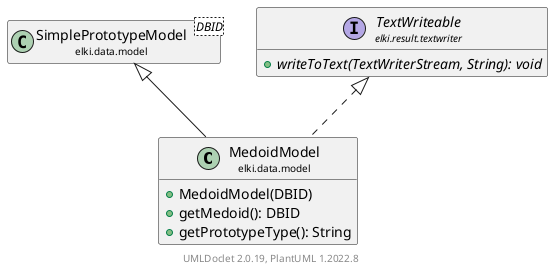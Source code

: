 @startuml
    remove .*\.(Instance|Par|Parameterizer|Factory)$
    set namespaceSeparator none
    hide empty fields
    hide empty methods

    class "<size:14>MedoidModel\n<size:10>elki.data.model" as elki.data.model.MedoidModel [[MedoidModel.html]] {
        +MedoidModel(DBID)
        +getMedoid(): DBID
        +getPrototypeType(): String
    }

    class "<size:14>SimplePrototypeModel\n<size:10>elki.data.model" as elki.data.model.SimplePrototypeModel<DBID> [[SimplePrototypeModel.html]]
    interface "<size:14>TextWriteable\n<size:10>elki.result.textwriter" as elki.result.textwriter.TextWriteable [[../../result/textwriter/TextWriteable.html]] {
        {abstract} +writeToText(TextWriterStream, String): void
    }

    elki.data.model.SimplePrototypeModel <|-- elki.data.model.MedoidModel
    elki.result.textwriter.TextWriteable <|.. elki.data.model.MedoidModel

    center footer UMLDoclet 2.0.19, PlantUML 1.2022.8
@enduml
